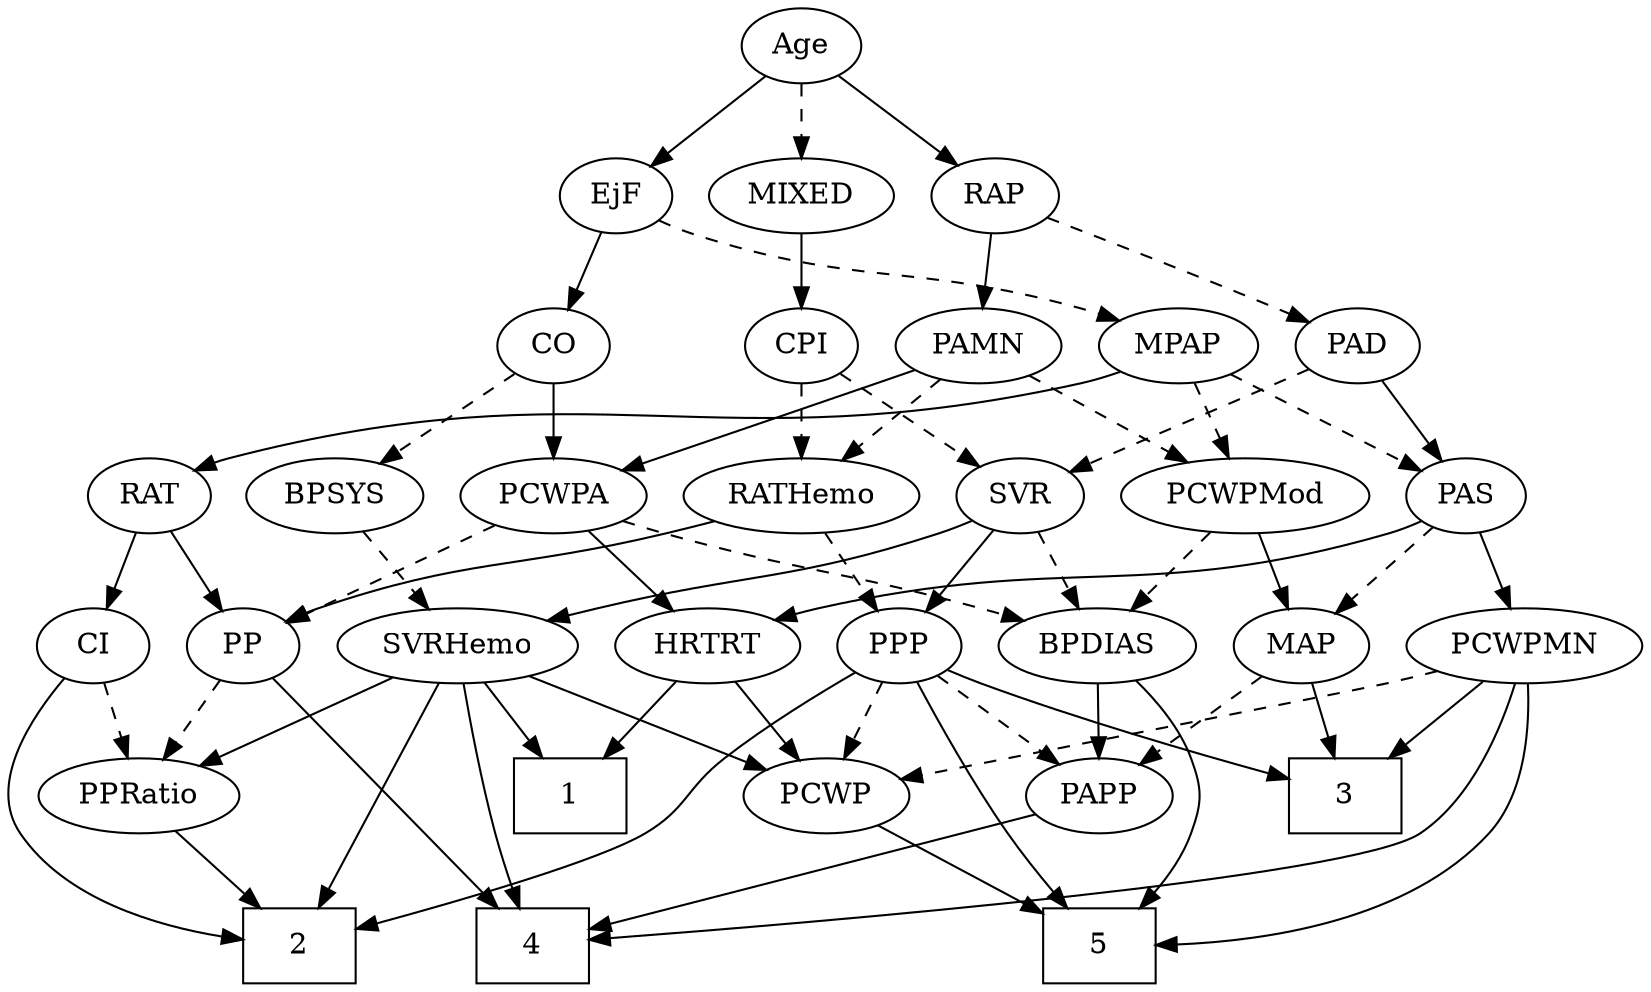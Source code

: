 strict digraph {
	graph [bb="0,0,726.56,468"];
	node [label="\N"];
	1	[height=0.5,
		pos="253.51,90",
		shape=box,
		width=0.75];
	2	[height=0.5,
		pos="125.51,18",
		shape=box,
		width=0.75];
	3	[height=0.5,
		pos="609.51,90",
		shape=box,
		width=0.75];
	4	[height=0.5,
		pos="233.51,18",
		shape=box,
		width=0.75];
	5	[height=0.5,
		pos="494.51,18",
		shape=box,
		width=0.75];
	Age	[height=0.5,
		pos="356.51,450",
		width=0.75];
	EjF	[height=0.5,
		pos="271.51,378",
		width=0.75];
	Age -> EjF	[pos="e,287.85,392.46 340.13,435.5 327.54,425.14 309.98,410.67 295.77,398.97",
		style=solid];
	RAP	[height=0.5,
		pos="442.51,378",
		width=0.77632];
	Age -> RAP	[pos="e,425.69,392.69 373.1,435.5 385.74,425.21 403.37,410.86 417.7,399.2",
		style=solid];
	MIXED	[height=0.5,
		pos="356.51,378",
		width=1.1193];
	Age -> MIXED	[pos="e,356.51,396.1 356.51,431.7 356.51,423.98 356.51,414.71 356.51,406.11",
		style=dashed];
	MPAP	[height=0.5,
		pos="526.51,306",
		width=0.97491];
	EjF -> MPAP	[pos="e,500.23,317.97 292.11,366.25 297.06,363.95 302.4,361.71 307.51,360 382.84,334.87 406.33,346.39 482.51,324 485.15,323.23 487.85,\
322.36 490.55,321.45",
		style=dashed];
	CO	[height=0.5,
		pos="247.51,306",
		width=0.75];
	EjF -> CO	[pos="e,253.27,323.79 265.7,360.05 262.96,352.06 259.63,342.33 256.57,333.4",
		style=solid];
	PAD	[height=0.5,
		pos="608.51,306",
		width=0.79437];
	RAP -> PAD	[pos="e,586.06,317.17 465.72,367.62 491.43,357.18 534.06,339.7 570.51,324 572.56,323.12 574.67,322.2 576.79,321.27",
		style=dashed];
	PAMN	[height=0.5,
		pos="437.51,306",
		width=1.011];
	RAP -> PAMN	[pos="e,438.74,324.1 441.28,359.7 440.73,351.98 440.07,342.71 439.45,334.11",
		style=solid];
	CPI	[height=0.5,
		pos="356.51,306",
		width=0.75];
	MIXED -> CPI	[pos="e,356.51,324.1 356.51,359.7 356.51,351.98 356.51,342.71 356.51,334.11",
		style=solid];
	PAS	[height=0.5,
		pos="646.51,234",
		width=0.75];
	MPAP -> PAS	[pos="e,626.73,246.54 548.8,292 568.29,280.63 596.69,264.06 617.86,251.71",
		style=dashed];
	RAT	[height=0.5,
		pos="67.514,234",
		width=0.75827];
	MPAP -> RAT	[pos="e,87.984,246.16 500.83,293.72 494.91,291.51 488.57,289.43 482.51,288 317.83,249.15 266.68,296.8 103.51,252 101.56,251.46 99.591,\
250.83 97.623,250.13",
		style=solid];
	PCWPMod	[height=0.5,
		pos="549.51,234",
		width=1.4443];
	MPAP -> PCWPMod	[pos="e,543.84,252.28 532.08,288.05 534.67,280.18 537.81,270.62 540.71,261.79",
		style=dashed];
	BPSYS	[height=0.5,
		pos="150.51,234",
		width=1.0471];
	SVRHemo	[height=0.5,
		pos="206.51,162",
		width=1.3902];
	BPSYS -> SVRHemo	[pos="e,193.21,179.63 163.5,216.76 170.4,208.14 179.02,197.36 186.73,187.73",
		style=dashed];
	PAD -> PAS	[pos="e,637.75,251.15 617.33,288.76 621.93,280.28 627.67,269.71 632.84,260.2",
		style=solid];
	SVR	[height=0.5,
		pos="451.51,234",
		width=0.77632];
	PAD -> SVR	[pos="e,473.79,245.31 585.62,294.73 580.64,292.5 575.4,290.17 570.51,288 534.13,271.87 524.82,268.31 488.51,252 486.72,251.2 484.89,250.37 \
483.04,249.53",
		style=dashed];
	CO -> BPSYS	[pos="e,170.54,249.45 229.72,292.16 215.47,281.88 195.21,267.25 178.75,255.37",
		style=dashed];
	PCWPA	[height=0.5,
		pos="247.51,234",
		width=1.1555];
	CO -> PCWPA	[pos="e,247.51,252.1 247.51,287.7 247.51,279.98 247.51,270.71 247.51,262.11",
		style=solid];
	PCWPMN	[height=0.5,
		pos="676.51,162",
		width=1.3902];
	PAS -> PCWPMN	[pos="e,669.25,179.96 653.62,216.41 657.08,208.34 661.33,198.43 665.22,189.35",
		style=solid];
	MAP	[height=0.5,
		pos="577.51,162",
		width=0.84854];
	PAS -> MAP	[pos="e,592.27,177.97 632.22,218.5 622.72,208.86 610.08,196.04 599.34,185.14",
		style=dashed];
	HRTRT	[height=0.5,
		pos="314.51,162",
		width=1.1013];
	PAS -> HRTRT	[pos="e,343.78,174.16 625.99,222.03 621.03,219.74 615.68,217.56 610.51,216 504.3,183.96 471.29,206.3 363.51,180 360.18,179.19 356.75,178.24 \
353.32,177.21",
		style=solid];
	RATHemo	[height=0.5,
		pos="356.51,234",
		width=1.3721];
	PAMN -> RATHemo	[pos="e,374.9,250.89 419.94,289.81 409.02,280.38 394.79,268.08 382.58,257.53",
		style=dashed];
	PAMN -> PCWPMod	[pos="e,525.26,250.16 459.11,291.5 475.39,281.33 498,267.2 516.54,255.61",
		style=dashed];
	PAMN -> PCWPA	[pos="e,278.38,246.17 409.45,294.34 403.84,292.23 397.99,290.04 392.51,288 357.19,274.87 316.93,260.18 287.81,249.6",
		style=solid];
	PP	[height=0.5,
		pos="111.51,162",
		width=0.75];
	RATHemo -> PP	[pos="e,132.15,173.64 319.77,221.92 312.74,219.89 305.41,217.83 298.51,216 231.83,198.29 212.61,202.85 147.51,180 145.61,179.33 143.67,\
178.59 141.72,177.81",
		style=solid];
	PPP	[height=0.5,
		pos="399.51,162",
		width=0.75];
	RATHemo -> PPP	[pos="e,389.79,178.83 366.92,216.05 372.2,207.47 378.7,196.89 384.5,187.44",
		style=dashed];
	CPI -> RATHemo	[pos="e,356.51,252.1 356.51,287.7 356.51,279.98 356.51,270.71 356.51,262.11",
		style=dashed];
	CPI -> SVR	[pos="e,433.88,247.99 373.94,292.16 388.44,281.47 409.31,266.1 425.74,253.99",
		style=dashed];
	RAT -> PP	[pos="e,101.57,178.82 77.499,217.12 83.012,208.34 89.977,197.26 96.167,187.42",
		style=solid];
	CI	[height=0.5,
		pos="39.514,162",
		width=0.75];
	RAT -> CI	[pos="e,46.102,179.47 60.879,216.41 57.601,208.22 53.57,198.14 49.896,188.95",
		style=solid];
	SVR -> SVRHemo	[pos="e,243.9,174.04 429.89,222.22 424.91,219.97 419.59,217.76 414.51,216 350.15,193.67 331.37,197.44 265.51,180 261.68,178.99 257.72,\
177.91 253.74,176.8",
		style=solid];
	BPDIAS	[height=0.5,
		pos="486.51,162",
		width=1.1735];
	SVR -> BPDIAS	[pos="e,477.95,180.12 459.63,216.76 463.71,208.61 468.75,198.53 473.36,189.31",
		style=dashed];
	SVR -> PPP	[pos="e,411.02,178.49 439.97,217.46 433.24,208.4 424.61,196.79 417.05,186.61",
		style=solid];
	PCWPMod -> BPDIAS	[pos="e,500.9,178.99 534.58,216.41 526.54,207.48 516.49,196.31 507.66,186.5",
		style=dashed];
	PCWPMod -> MAP	[pos="e,570.8,179.79 556.29,216.05 559.53,207.97 563.47,198.12 567.07,189.11",
		style=solid];
	PCWPA -> BPDIAS	[pos="e,454.78,173.93 278.97,222.16 285.41,220.04 292.16,217.89 298.51,216 358.85,198.04 375.18,197.96 435.51,180 438.65,179.07 441.87,\
178.07 445.11,177.05",
		style=dashed];
	PCWPA -> PP	[pos="e,132.42,173.76 221.61,219.67 198.75,207.9 165.43,190.75 141.43,178.4",
		style=dashed];
	PCWPA -> HRTRT	[pos="e,299.37,178.82 262.72,217.12 271.46,207.99 282.59,196.36 292.29,186.22",
		style=solid];
	PCWPMN -> 3	[pos="e,625.9,108.12 660.97,144.76 652.68,136.1 642.29,125.25 633.03,115.57",
		style=solid];
	PCWPMN -> 4	[pos="e,260.73,20.848 675.72,143.91 673.77,123.42 667.24,89.632 645.51,72 616.64,48.565 366.82,28.487 270.85,21.57",
		style=solid];
	PCWPMN -> 5	[pos="e,521.85,22.833 682.6,144.03 688.39,124.59 694.13,92.746 678.51,72 660.91,48.615 580.48,32.326 531.97,24.434",
		style=solid];
	PCWP	[height=0.5,
		pos="371.51,90",
		width=0.97491];
	PCWPMN -> PCWP	[pos="e,403.66,97.64 639.16,149.82 632,147.8 624.54,145.77 617.51,144 579.36,134.41 473.16,112.08 413.52,99.688",
		style=dashed];
	SVRHemo -> 1	[pos="e,241.8,108.45 217.65,144.41 223.17,136.2 229.95,126.1 236.12,116.9",
		style=solid];
	SVRHemo -> 2	[pos="e,135.36,36.268 196.9,144.15 182.91,119.63 156.81,73.869 140.34,44.999",
		style=solid];
	SVRHemo -> 4	[pos="e,227.42,36.472 207.77,143.8 209.28,125.76 212.3,96.678 217.51,72 219.32,63.442 221.87,54.271 224.39,46.005",
		style=solid];
	PPRatio	[height=0.5,
		pos="54.514,90",
		width=1.1013];
	SVRHemo -> PPRatio	[pos="e,81.557,103.45 176.85,147.34 152.22,136 117.11,119.83 90.811,107.72",
		style=solid];
	SVRHemo -> PCWP	[pos="e,345.24,102.15 237.55,147.83 265.48,135.98 306.51,118.58 335.79,106.15",
		style=solid];
	BPDIAS -> 5	[pos="e,512.68,36.323 506.38,145.92 517.23,136.39 529.62,123.05 535.51,108 541.35,93.101 540.69,87.141 535.51,72 532.07,61.927 525.85,\
52.284 519.28,44.05",
		style=solid];
	PAPP	[height=0.5,
		pos="494.51,90",
		width=0.88464];
	BPDIAS -> PAPP	[pos="e,492.56,108.1 488.49,143.7 489.37,135.98 490.43,126.71 491.42,118.11",
		style=solid];
	MAP -> 3	[pos="e,601.54,108.45 585.1,144.41 588.74,136.45 593.18,126.72 597.28,117.76",
		style=solid];
	MAP -> PAPP	[pos="e,511.57,105.38 560.72,146.83 548.87,136.84 532.8,123.29 519.46,112.04",
		style=dashed];
	PP -> 4	[pos="e,218.59,36.365 124.34,146.07 145.14,121.86 186.47,73.761 211.88,44.182",
		style=solid];
	PP -> PPRatio	[pos="e,67.652,107.13 99.146,145.81 91.809,136.8 82.344,125.18 74.02,114.95",
		style=dashed];
	PPP -> 2	[pos="e,152.83,26.243 381.29,148.53 366.45,138.15 345.14,122.74 327.51,108 309.67,93.076 309.52,83.871 289.51,72 267.88,59.165 203.92,\
40.327 162.56,28.908",
		style=solid];
	PPP -> 3	[pos="e,582.27,97.976 420.61,150.41 425.45,148.16 430.61,145.89 435.51,144 481.77,126.14 536.73,110.26 572.33,100.64",
		style=solid];
	PPP -> 5	[pos="e,480.34,36.295 408.55,144.9 418.86,126.81 436.53,96.729 453.51,72 459.9,62.699 467.34,52.837 474.11,44.175",
		style=solid];
	PPP -> PCWP	[pos="e,378.3,107.96 392.88,144.41 389.65,136.34 385.69,126.43 382.06,117.35",
		style=dashed];
	PPP -> PAPP	[pos="e,475.9,104.71 416.94,148.16 431.17,137.67 451.52,122.68 467.81,110.68",
		style=dashed];
	PPRatio -> 2	[pos="e,108.06,36.211 70.271,73.465 79.192,64.67 90.55,53.471 100.65,43.519",
		style=solid];
	PCWP -> 5	[pos="e,467.37,34.446 394.07,76.161 412.08,65.915 437.64,51.365 458.48,39.509",
		style=solid];
	CI -> 2	[pos="e,98.321,22.442 25.918,146.24 10.671,127.82 -10.016,95.837 5.5142,72 23.729,44.043 60.398,30.727 88.433,24.45",
		style=solid];
	CI -> PPRatio	[pos="e,50.812,108.28 43.145,144.05 44.815,136.26 46.838,126.82 48.712,118.08",
		style=dashed];
	PAPP -> 4	[pos="e,260.79,26.316 466.33,81.442 419.01,68.749 323.56,43.149 270.76,28.988",
		style=solid];
	HRTRT -> 1	[pos="e,268.58,108.29 300.67,145.12 293.2,136.54 283.81,125.77 275.38,116.09",
		style=solid];
	HRTRT -> PCWP	[pos="e,358.37,107.15 327.73,144.76 334.93,135.93 343.97,124.83 351.96,115.01",
		style=solid];
}
